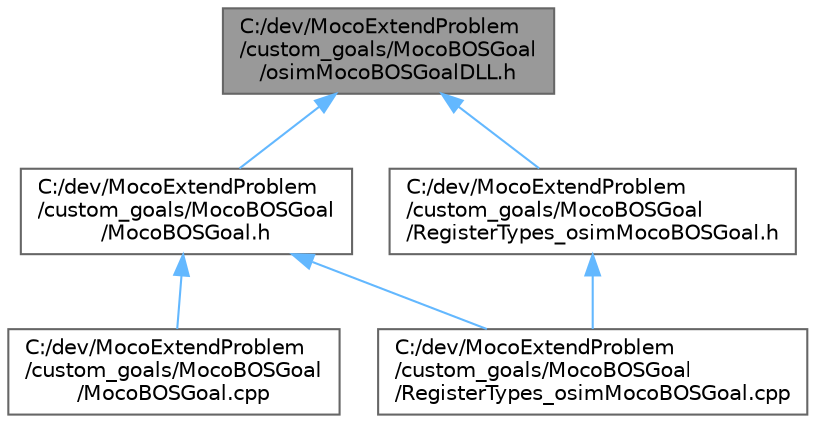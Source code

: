 digraph "C:/dev/MocoExtendProblem/custom_goals/MocoBOSGoal/osimMocoBOSGoalDLL.h"
{
 // LATEX_PDF_SIZE
  bgcolor="transparent";
  edge [fontname=Helvetica,fontsize=10,labelfontname=Helvetica,labelfontsize=10];
  node [fontname=Helvetica,fontsize=10,shape=box,height=0.2,width=0.4];
  Node1 [id="Node000001",label="C:/dev/MocoExtendProblem\l/custom_goals/MocoBOSGoal\l/osimMocoBOSGoalDLL.h",height=0.2,width=0.4,color="gray40", fillcolor="grey60", style="filled", fontcolor="black",tooltip=" "];
  Node1 -> Node2 [id="edge1_Node000001_Node000002",dir="back",color="steelblue1",style="solid",tooltip=" "];
  Node2 [id="Node000002",label="C:/dev/MocoExtendProblem\l/custom_goals/MocoBOSGoal\l/MocoBOSGoal.h",height=0.2,width=0.4,color="grey40", fillcolor="white", style="filled",URL="$_moco_b_o_s_goal_2_moco_b_o_s_goal_8h.html",tooltip=" "];
  Node2 -> Node3 [id="edge2_Node000002_Node000003",dir="back",color="steelblue1",style="solid",tooltip=" "];
  Node3 [id="Node000003",label="C:/dev/MocoExtendProblem\l/custom_goals/MocoBOSGoal\l/MocoBOSGoal.cpp",height=0.2,width=0.4,color="grey40", fillcolor="white", style="filled",URL="$_moco_b_o_s_goal_2_moco_b_o_s_goal_8cpp.html",tooltip=" "];
  Node2 -> Node4 [id="edge3_Node000002_Node000004",dir="back",color="steelblue1",style="solid",tooltip=" "];
  Node4 [id="Node000004",label="C:/dev/MocoExtendProblem\l/custom_goals/MocoBOSGoal\l/RegisterTypes_osimMocoBOSGoal.cpp",height=0.2,width=0.4,color="grey40", fillcolor="white", style="filled",URL="$_moco_b_o_s_goal_2_register_types__osim_moco_b_o_s_goal_8cpp.html",tooltip=" "];
  Node1 -> Node5 [id="edge4_Node000001_Node000005",dir="back",color="steelblue1",style="solid",tooltip=" "];
  Node5 [id="Node000005",label="C:/dev/MocoExtendProblem\l/custom_goals/MocoBOSGoal\l/RegisterTypes_osimMocoBOSGoal.h",height=0.2,width=0.4,color="grey40", fillcolor="white", style="filled",URL="$_moco_b_o_s_goal_2_register_types__osim_moco_b_o_s_goal_8h.html",tooltip=" "];
  Node5 -> Node4 [id="edge5_Node000005_Node000004",dir="back",color="steelblue1",style="solid",tooltip=" "];
}

